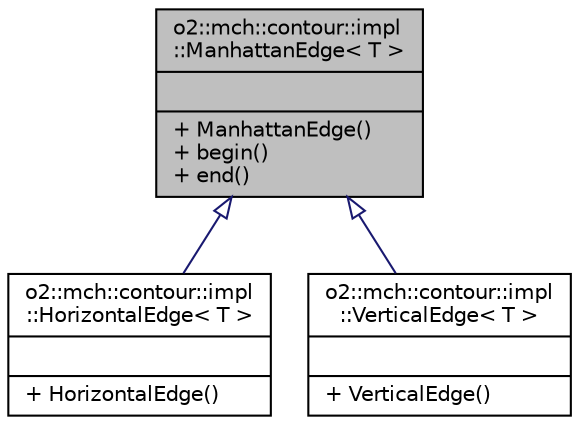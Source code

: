 digraph "o2::mch::contour::impl::ManhattanEdge&lt; T &gt;"
{
 // INTERACTIVE_SVG=YES
  bgcolor="transparent";
  edge [fontname="Helvetica",fontsize="10",labelfontname="Helvetica",labelfontsize="10"];
  node [fontname="Helvetica",fontsize="10",shape=record];
  Node1 [label="{o2::mch::contour::impl\l::ManhattanEdge\< T \>\n||+ ManhattanEdge()\l+ begin()\l+ end()\l}",height=0.2,width=0.4,color="black", fillcolor="grey75", style="filled", fontcolor="black"];
  Node1 -> Node2 [dir="back",color="midnightblue",fontsize="10",style="solid",arrowtail="onormal",fontname="Helvetica"];
  Node2 [label="{o2::mch::contour::impl\l::HorizontalEdge\< T \>\n||+ HorizontalEdge()\l}",height=0.2,width=0.4,color="black",URL="$db/dc6/classo2_1_1mch_1_1contour_1_1impl_1_1HorizontalEdge.html"];
  Node1 -> Node3 [dir="back",color="midnightblue",fontsize="10",style="solid",arrowtail="onormal",fontname="Helvetica"];
  Node3 [label="{o2::mch::contour::impl\l::VerticalEdge\< T \>\n||+ VerticalEdge()\l}",height=0.2,width=0.4,color="black",URL="$de/d45/classo2_1_1mch_1_1contour_1_1impl_1_1VerticalEdge.html"];
}
